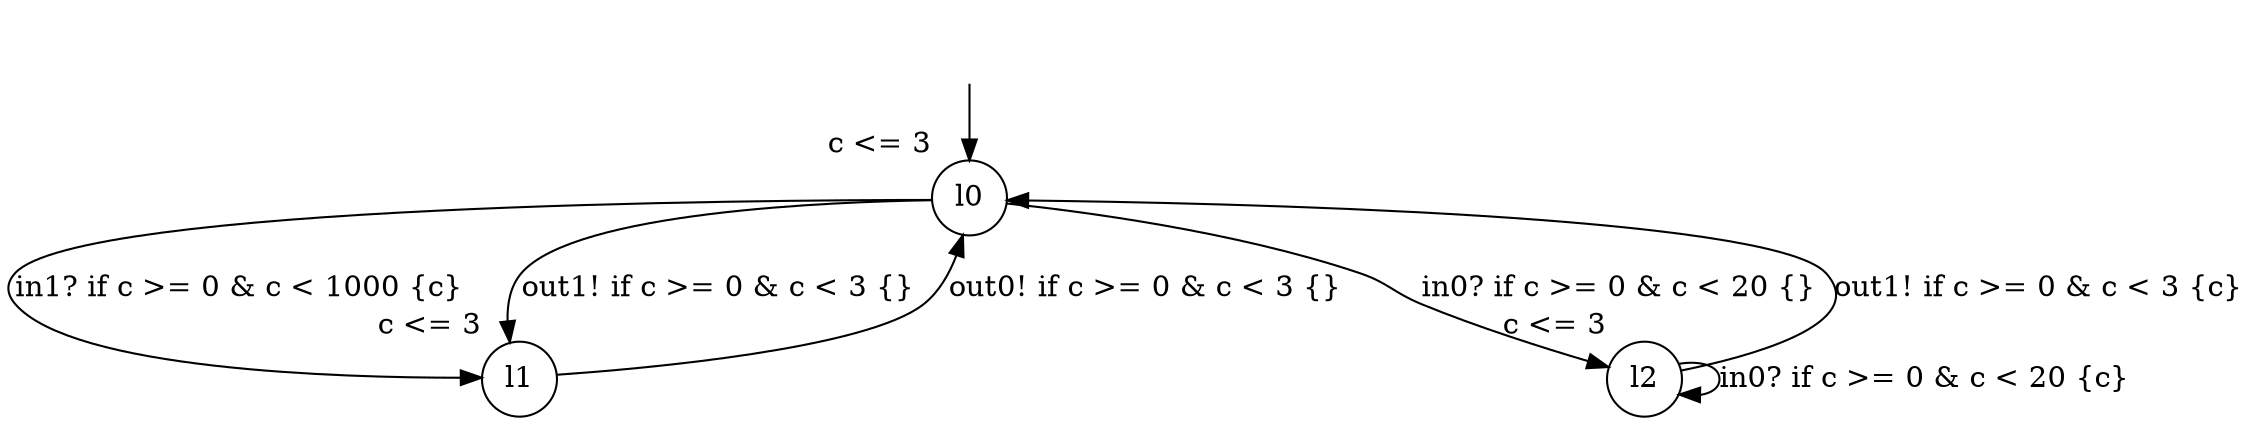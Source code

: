 digraph g {
__start0 [label="" shape="none"];
l0 [shape="circle" margin=0 label="l0", xlabel="c <= 3"];
l1 [shape="circle" margin=0 label="l1", xlabel="c <= 3"];
l2 [shape="circle" margin=0 label="l2", xlabel="c <= 3"];
l0 -> l1 [label="in1? if c >= 0 & c < 1000 {c} "];
l0 -> l1 [label="out1! if c >= 0 & c < 3 {} "];
l0 -> l2 [label="in0? if c >= 0 & c < 20 {} "];
l1 -> l0 [label="out0! if c >= 0 & c < 3 {} "];
l2 -> l2 [label="in0? if c >= 0 & c < 20 {c} "];
l2 -> l0 [label="out1! if c >= 0 & c < 3 {c} "];
__start0 -> l0;
}
